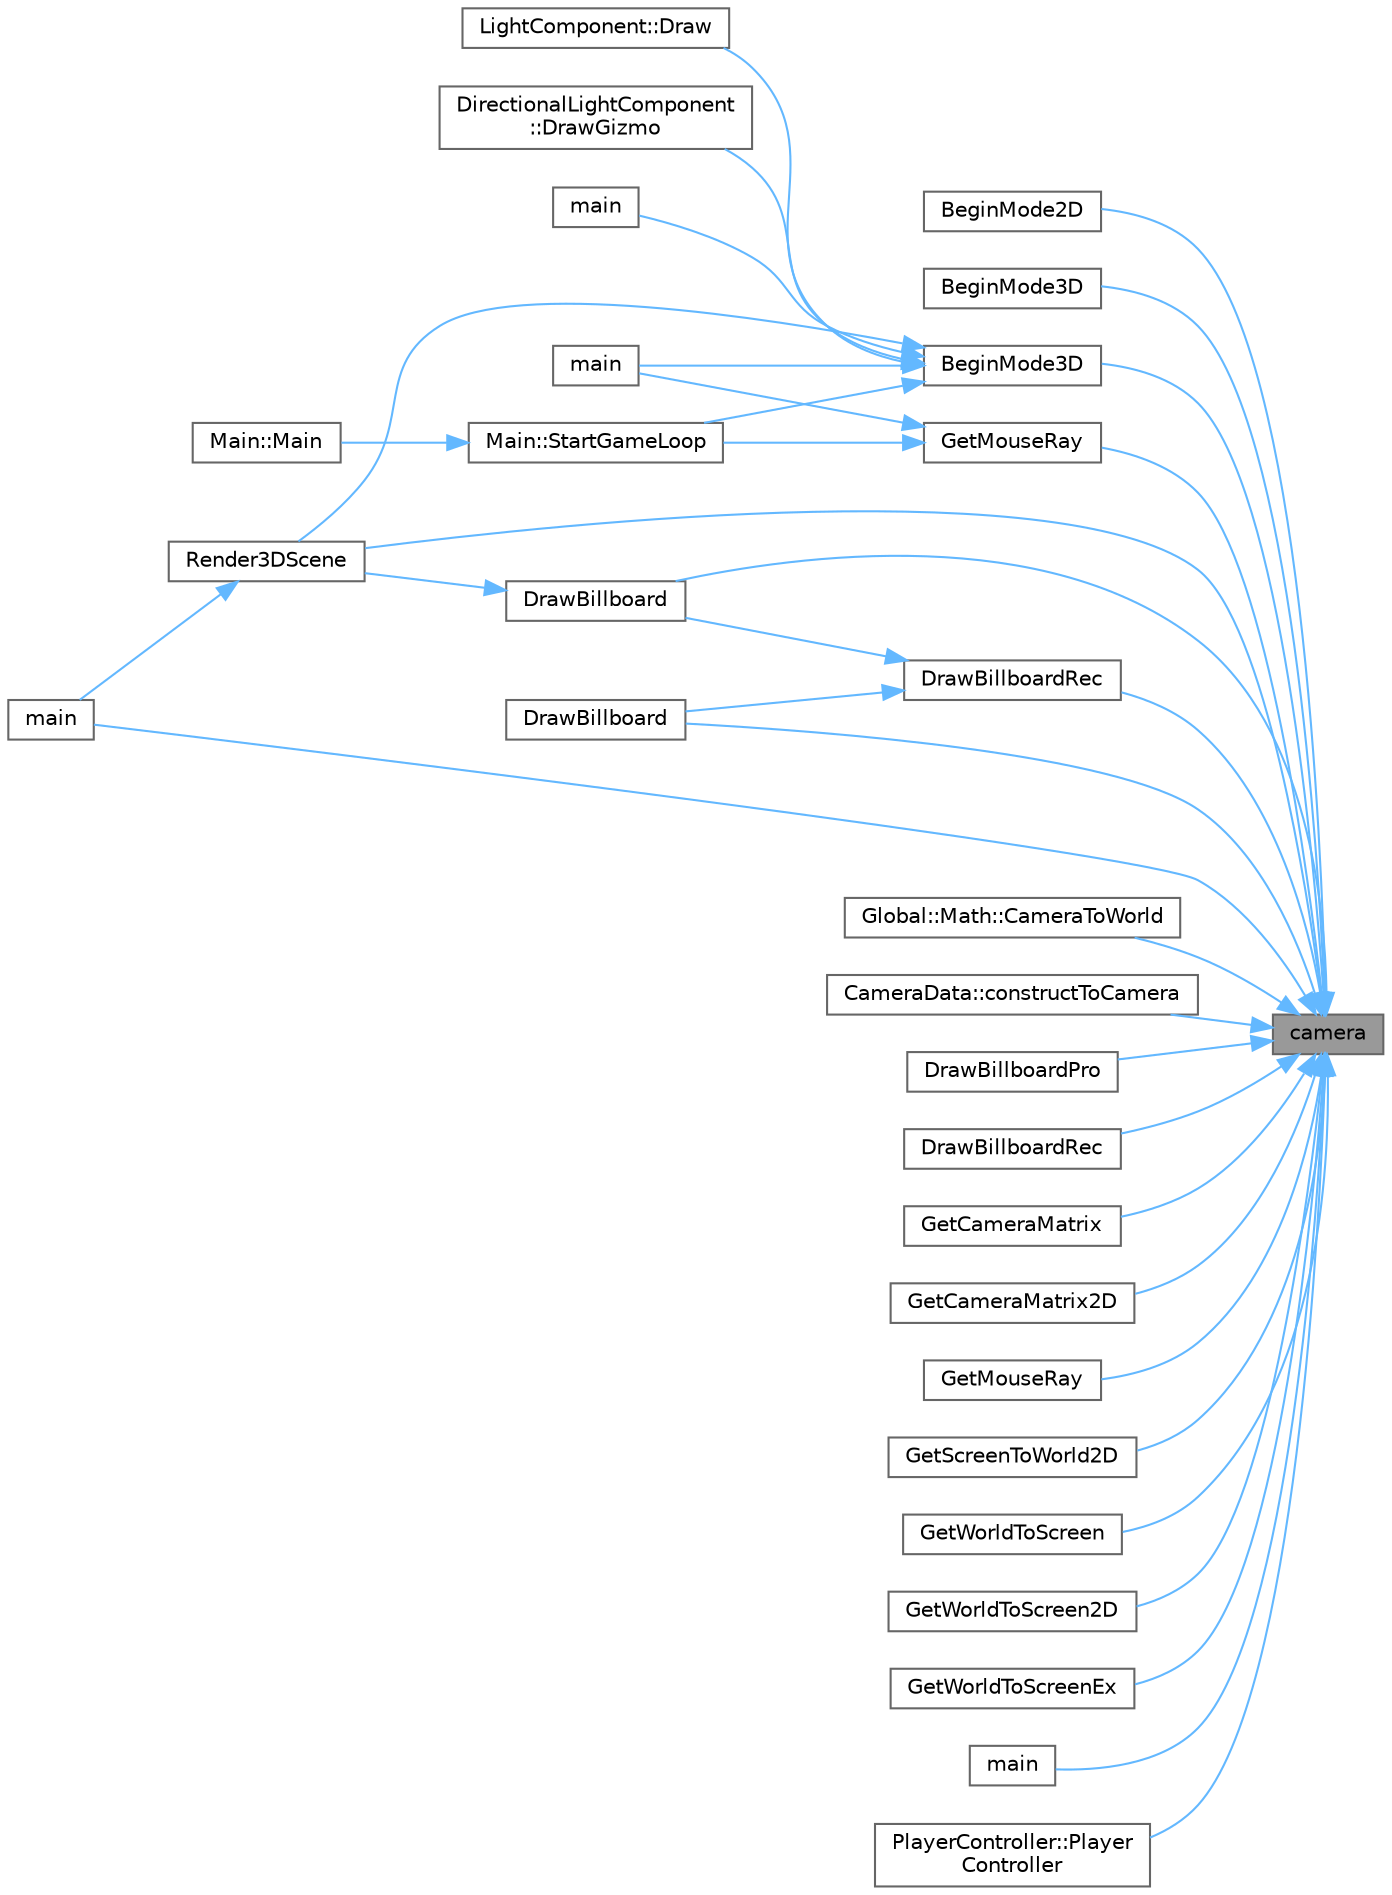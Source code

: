 digraph "camera"
{
 // LATEX_PDF_SIZE
  bgcolor="transparent";
  edge [fontname=Helvetica,fontsize=10,labelfontname=Helvetica,labelfontsize=10];
  node [fontname=Helvetica,fontsize=10,shape=box,height=0.2,width=0.4];
  rankdir="RL";
  Node1 [id="Node000001",label="camera",height=0.2,width=0.4,color="gray40", fillcolor="grey60", style="filled", fontcolor="black",tooltip=" "];
  Node1 -> Node2 [id="edge71_Node000001_Node000002",dir="back",color="steelblue1",style="solid",tooltip=" "];
  Node2 [id="Node000002",label="BeginMode2D",height=0.2,width=0.4,color="grey40", fillcolor="white", style="filled",URL="$_old_2_classes_2lib_2rcore_8c.html#aafe334052bca4b8cdcce5adecfbc67c7",tooltip=" "];
  Node1 -> Node3 [id="edge72_Node000001_Node000003",dir="back",color="steelblue1",style="solid",tooltip=" "];
  Node3 [id="Node000003",label="BeginMode3D",height=0.2,width=0.4,color="grey40", fillcolor="white", style="filled",URL="$_classes_2lib_2rcore_8c.html#ac0458f5823cbb3e253d012f4386df71e",tooltip=" "];
  Node1 -> Node4 [id="edge73_Node000001_Node000004",dir="back",color="steelblue1",style="solid",tooltip=" "];
  Node4 [id="Node000004",label="BeginMode3D",height=0.2,width=0.4,color="grey40", fillcolor="white", style="filled",URL="$_old_2_classes_2lib_2rcore_8c.html#ac0458f5823cbb3e253d012f4386df71e",tooltip=" "];
  Node4 -> Node5 [id="edge74_Node000004_Node000005",dir="back",color="steelblue1",style="solid",tooltip=" "];
  Node5 [id="Node000005",label="LightComponent::Draw",height=0.2,width=0.4,color="grey40", fillcolor="white", style="filled",URL="$class_light_component.html#a0c2b41e339e319736fb46b4a8ff12b97",tooltip=" "];
  Node4 -> Node6 [id="edge75_Node000004_Node000006",dir="back",color="steelblue1",style="solid",tooltip=" "];
  Node6 [id="Node000006",label="DirectionalLightComponent\l::DrawGizmo",height=0.2,width=0.4,color="grey40", fillcolor="white", style="filled",URL="$class_directional_light_component.html#a190150ada7ffe8e53ae86c8e9d004f31",tooltip=" "];
  Node4 -> Node7 [id="edge76_Node000004_Node000007",dir="back",color="steelblue1",style="solid",tooltip=" "];
  Node7 [id="Node000007",label="main",height=0.2,width=0.4,color="grey40", fillcolor="white", style="filled",URL="$_classes_2_marching_cubes_8h.html#ae66f6b31b5ad750f1fe042a706a4e3d4",tooltip=" "];
  Node4 -> Node8 [id="edge77_Node000004_Node000008",dir="back",color="steelblue1",style="solid",tooltip=" "];
  Node8 [id="Node000008",label="main",height=0.2,width=0.4,color="grey40", fillcolor="white", style="filled",URL="$main_8cpp.html#a840291bc02cba5474a4cb46a9b9566fe",tooltip=" "];
  Node4 -> Node9 [id="edge78_Node000004_Node000009",dir="back",color="steelblue1",style="solid",tooltip=" "];
  Node9 [id="Node000009",label="Render3DScene",height=0.2,width=0.4,color="grey40", fillcolor="white", style="filled",URL="$_classes_2lib_2_raylib_erosion_standalone-main_2src_2main_8cpp.html#ad86ef8813977cfce37962bc5ceff25b3",tooltip=" "];
  Node9 -> Node10 [id="edge79_Node000009_Node000010",dir="back",color="steelblue1",style="solid",tooltip=" "];
  Node10 [id="Node000010",label="main",height=0.2,width=0.4,color="grey40", fillcolor="white", style="filled",URL="$_classes_2lib_2_raylib_erosion_standalone-main_2src_2main_8cpp.html#a840291bc02cba5474a4cb46a9b9566fe",tooltip=" "];
  Node4 -> Node11 [id="edge80_Node000004_Node000011",dir="back",color="steelblue1",style="solid",tooltip=" "];
  Node11 [id="Node000011",label="Main::StartGameLoop",height=0.2,width=0.4,color="grey40", fillcolor="white", style="filled",URL="$class_main.html#ae41f68a79f75d932839c81505b01b365",tooltip=" "];
  Node11 -> Node12 [id="edge81_Node000011_Node000012",dir="back",color="steelblue1",style="solid",tooltip=" "];
  Node12 [id="Node000012",label="Main::Main",height=0.2,width=0.4,color="grey40", fillcolor="white", style="filled",URL="$class_main.html#a50d4361a1b613205467a441b5c40c199",tooltip=" "];
  Node1 -> Node13 [id="edge82_Node000001_Node000013",dir="back",color="steelblue1",style="solid",tooltip=" "];
  Node13 [id="Node000013",label="Global::Math::CameraToWorld",height=0.2,width=0.4,color="grey40", fillcolor="white", style="filled",URL="$class_global_1_1_math.html#a05dc47d90fdc7114bea2de9db39fcb18",tooltip=" "];
  Node1 -> Node14 [id="edge83_Node000001_Node000014",dir="back",color="steelblue1",style="solid",tooltip=" "];
  Node14 [id="Node000014",label="CameraData::constructToCamera",height=0.2,width=0.4,color="grey40", fillcolor="white", style="filled",URL="$class_camera_data.html#ab02c7853c2ea6d33d346f1b863a45694",tooltip=" "];
  Node1 -> Node15 [id="edge84_Node000001_Node000015",dir="back",color="steelblue1",style="solid",tooltip=" "];
  Node15 [id="Node000015",label="DrawBillboard",height=0.2,width=0.4,color="grey40", fillcolor="white", style="filled",URL="$_classes_2lib_2_raylib_erosion_standalone-main_2raylib_2src_2models_8c.html#ae7037e4628c218a129ef41818ba824a5",tooltip=" "];
  Node1 -> Node16 [id="edge85_Node000001_Node000016",dir="back",color="steelblue1",style="solid",tooltip=" "];
  Node16 [id="Node000016",label="DrawBillboard",height=0.2,width=0.4,color="grey40", fillcolor="white", style="filled",URL="$_old_2_classes_2lib_2rmodels_8c.html#a91c826f25f6c8c9dac2a170f2fa9f73e",tooltip=" "];
  Node16 -> Node9 [id="edge86_Node000016_Node000009",dir="back",color="steelblue1",style="solid",tooltip=" "];
  Node1 -> Node17 [id="edge87_Node000001_Node000017",dir="back",color="steelblue1",style="solid",tooltip=" "];
  Node17 [id="Node000017",label="DrawBillboardPro",height=0.2,width=0.4,color="grey40", fillcolor="white", style="filled",URL="$_old_2_classes_2lib_2rmodels_8c.html#a65a8d3d882dd27491255eda7ddb51df9",tooltip=" "];
  Node1 -> Node18 [id="edge88_Node000001_Node000018",dir="back",color="steelblue1",style="solid",tooltip=" "];
  Node18 [id="Node000018",label="DrawBillboardRec",height=0.2,width=0.4,color="grey40", fillcolor="white", style="filled",URL="$_old_2_classes_2lib_2rmodels_8c.html#a0fb8e8e110d410452381595d148932c2",tooltip=" "];
  Node1 -> Node19 [id="edge89_Node000001_Node000019",dir="back",color="steelblue1",style="solid",tooltip=" "];
  Node19 [id="Node000019",label="DrawBillboardRec",height=0.2,width=0.4,color="grey40", fillcolor="white", style="filled",URL="$_classes_2lib_2raylib_2src_2models_8c.html#a74498df5d7e379ecfe9d9515d210783f",tooltip=" "];
  Node19 -> Node15 [id="edge90_Node000019_Node000015",dir="back",color="steelblue1",style="solid",tooltip=" "];
  Node19 -> Node16 [id="edge91_Node000019_Node000016",dir="back",color="steelblue1",style="solid",tooltip=" "];
  Node1 -> Node20 [id="edge92_Node000001_Node000020",dir="back",color="steelblue1",style="solid",tooltip=" "];
  Node20 [id="Node000020",label="GetCameraMatrix",height=0.2,width=0.4,color="grey40", fillcolor="white", style="filled",URL="$_old_2_classes_2lib_2rcore_8c.html#a5199e5731d1f8202c375c157da84d897",tooltip=" "];
  Node1 -> Node21 [id="edge93_Node000001_Node000021",dir="back",color="steelblue1",style="solid",tooltip=" "];
  Node21 [id="Node000021",label="GetCameraMatrix2D",height=0.2,width=0.4,color="grey40", fillcolor="white", style="filled",URL="$_old_2_classes_2lib_2rcore_8c.html#adc403b82ff73b4e9c88b6ab7c6fa42cb",tooltip=" "];
  Node1 -> Node22 [id="edge94_Node000001_Node000022",dir="back",color="steelblue1",style="solid",tooltip=" "];
  Node22 [id="Node000022",label="GetMouseRay",height=0.2,width=0.4,color="grey40", fillcolor="white", style="filled",URL="$_classes_2lib_2_raylib_erosion_standalone-main_2raylib_2src_2core_8c.html#adebca695e64d03e8b0df5f89148f438b",tooltip=" "];
  Node1 -> Node23 [id="edge95_Node000001_Node000023",dir="back",color="steelblue1",style="solid",tooltip=" "];
  Node23 [id="Node000023",label="GetMouseRay",height=0.2,width=0.4,color="grey40", fillcolor="white", style="filled",URL="$_old_2_classes_2lib_2rcore_8c.html#adebca695e64d03e8b0df5f89148f438b",tooltip=" "];
  Node23 -> Node8 [id="edge96_Node000023_Node000008",dir="back",color="steelblue1",style="solid",tooltip=" "];
  Node23 -> Node11 [id="edge97_Node000023_Node000011",dir="back",color="steelblue1",style="solid",tooltip=" "];
  Node1 -> Node24 [id="edge98_Node000001_Node000024",dir="back",color="steelblue1",style="solid",tooltip=" "];
  Node24 [id="Node000024",label="GetScreenToWorld2D",height=0.2,width=0.4,color="grey40", fillcolor="white", style="filled",URL="$_old_2_classes_2lib_2rcore_8c.html#a5e3e9e7f5e0a9b2632780721d5e14bab",tooltip=" "];
  Node1 -> Node25 [id="edge99_Node000001_Node000025",dir="back",color="steelblue1",style="solid",tooltip=" "];
  Node25 [id="Node000025",label="GetWorldToScreen",height=0.2,width=0.4,color="grey40", fillcolor="white", style="filled",URL="$_old_2_classes_2lib_2rcore_8c.html#a004634889dc275fe611014d7f2d26ac1",tooltip=" "];
  Node1 -> Node26 [id="edge100_Node000001_Node000026",dir="back",color="steelblue1",style="solid",tooltip=" "];
  Node26 [id="Node000026",label="GetWorldToScreen2D",height=0.2,width=0.4,color="grey40", fillcolor="white", style="filled",URL="$_old_2_classes_2lib_2rcore_8c.html#af318bdcc2e75a7f1cb1478435b2b4ba7",tooltip=" "];
  Node1 -> Node27 [id="edge101_Node000001_Node000027",dir="back",color="steelblue1",style="solid",tooltip=" "];
  Node27 [id="Node000027",label="GetWorldToScreenEx",height=0.2,width=0.4,color="grey40", fillcolor="white", style="filled",URL="$_old_2_classes_2lib_2rcore_8c.html#a2915910820e594159b54714227eec225",tooltip=" "];
  Node1 -> Node28 [id="edge102_Node000001_Node000028",dir="back",color="steelblue1",style="solid",tooltip=" "];
  Node28 [id="Node000028",label="main",height=0.2,width=0.4,color="grey40", fillcolor="white", style="filled",URL="$_classes_2lib_2glm_2test_2cmake_2test__find__glm_8cpp.html#ae66f6b31b5ad750f1fe042a706a4e3d4",tooltip=" "];
  Node1 -> Node10 [id="edge103_Node000001_Node000010",dir="back",color="steelblue1",style="solid",tooltip=" "];
  Node1 -> Node29 [id="edge104_Node000001_Node000029",dir="back",color="steelblue1",style="solid",tooltip=" "];
  Node29 [id="Node000029",label="PlayerController::Player\lController",height=0.2,width=0.4,color="grey40", fillcolor="white", style="filled",URL="$class_player_controller.html#adf577fa598d38b0c1af2156609b54e05",tooltip=" "];
  Node1 -> Node9 [id="edge105_Node000001_Node000009",dir="back",color="steelblue1",style="solid",tooltip=" "];
}
